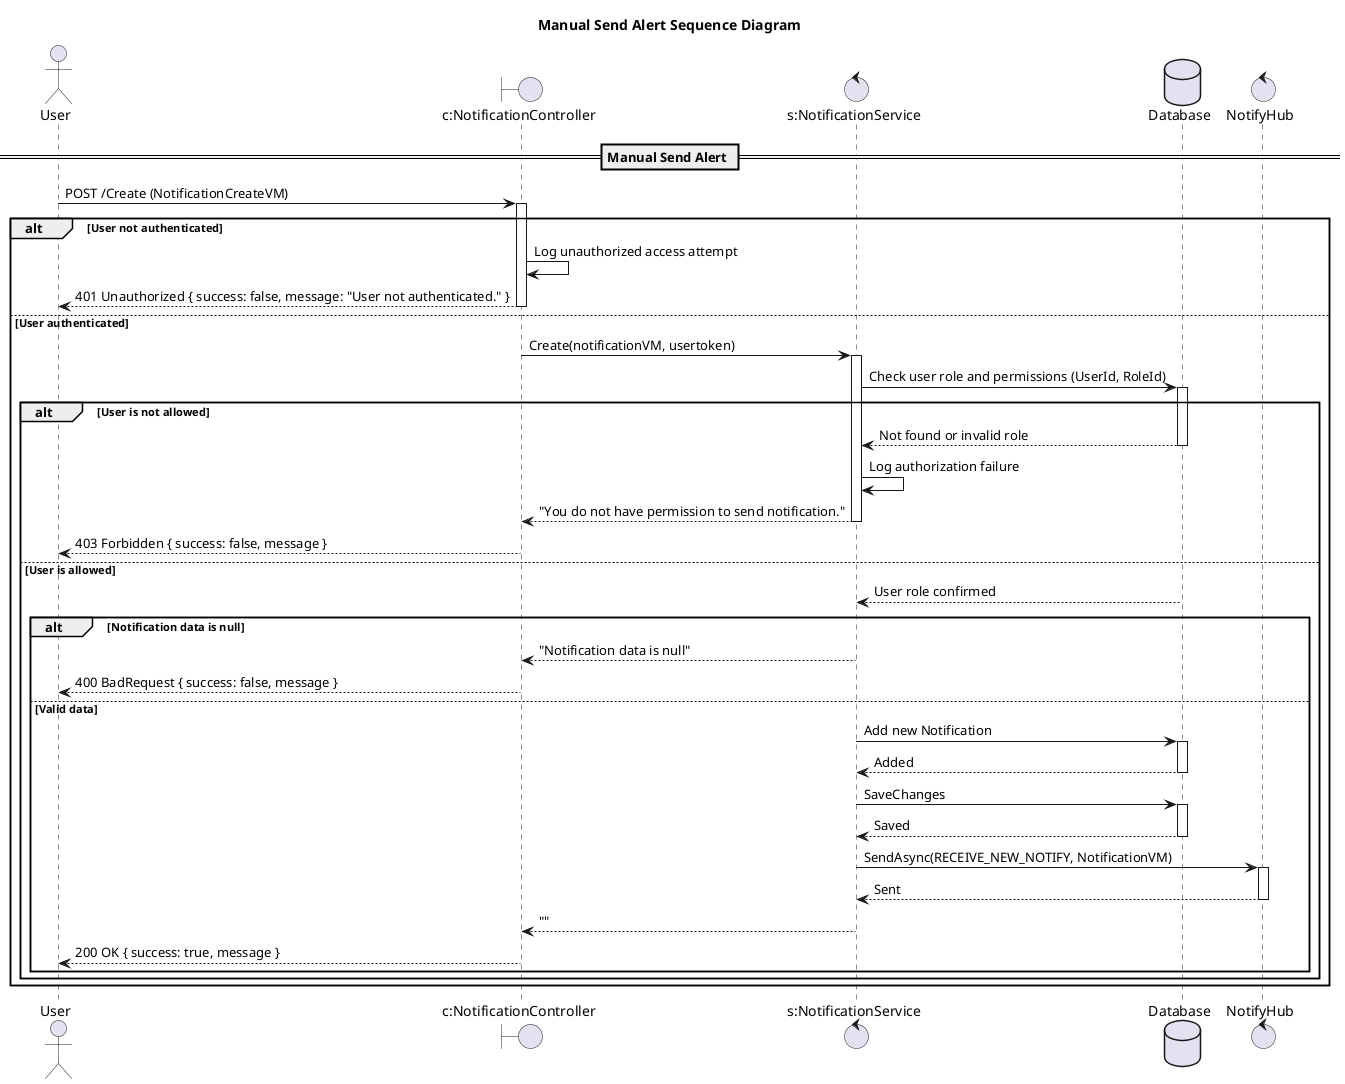 @startuml

title Manual Send Alert Sequence Diagram

actor "User" as Client
boundary "c:NotificationController" as Controller
control "s:NotificationService" as Service
database "Database" as DB
control "NotifyHub" as Hub

== Manual Send Alert ==

Client -> Controller: POST /Create (NotificationCreateVM)
activate Controller

alt User not authenticated
    Controller -> Controller: Log unauthorized access attempt
    Controller --> Client: 401 Unauthorized { success: false, message: "User not authenticated." }
    deactivate Controller
else User authenticated
    Controller -> Service: Create(notificationVM, usertoken)
    activate Service

    Service -> DB: Check user role and permissions (UserId, RoleId)
    activate DB
    alt User is not allowed
        DB --> Service: Not found or invalid role
        deactivate DB
        Service -> Service: Log authorization failure
        Service --> Controller: "You do not have permission to send notification."
        deactivate Service
        Controller --> Client: 403 Forbidden { success: false, message }
        deactivate Controller
    else User is allowed
        DB --> Service: User role confirmed
        deactivate DB

        alt Notification data is null
            Service --> Controller: "Notification data is null"
            deactivate Service
            Controller --> Client: 400 BadRequest { success: false, message }
            deactivate Controller
        else Valid data
            Service -> DB: Add new Notification
            activate DB
            DB --> Service: Added
            deactivate DB
            Service -> DB: SaveChanges
            activate DB
            DB --> Service: Saved
            deactivate DB
            Service -> Hub: SendAsync(RECEIVE_NEW_NOTIFY, NotificationVM)
            activate Hub
            Hub --> Service: Sent
            deactivate Hub
            Service --> Controller: ""
            deactivate Service
            Controller --> Client: 200 OK { success: true, message }
            deactivate Controller
        end alt
    end alt
end alt

@enduml 